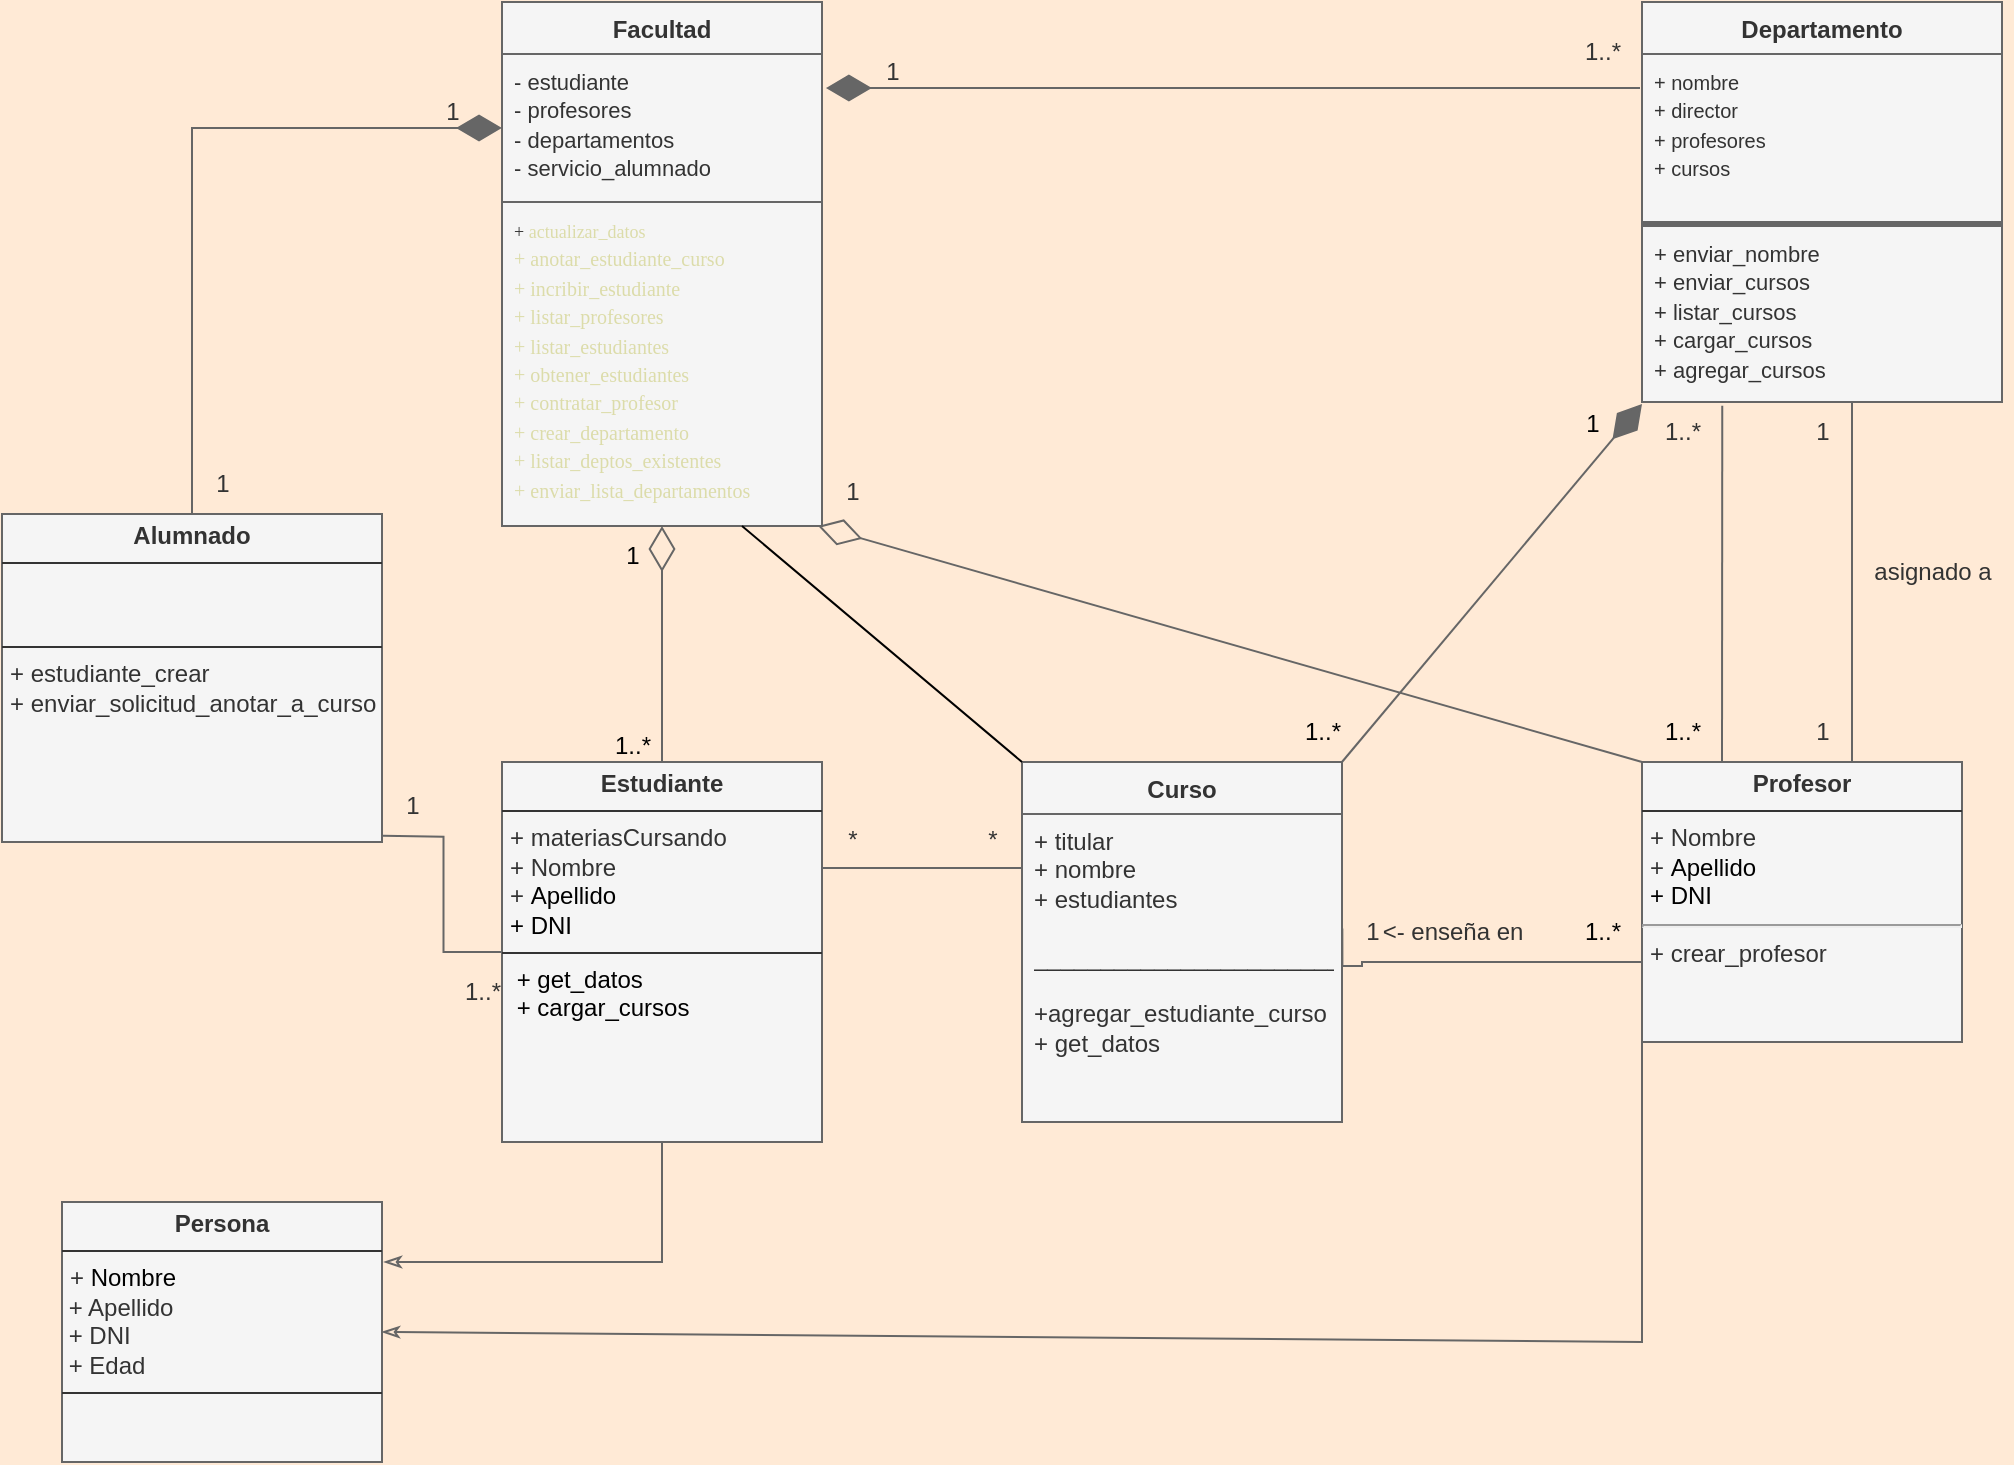 <mxfile>
    <diagram name="Página-1" id="VECuZfFfxexBOpo8IrGG">
        <mxGraphModel dx="1180" dy="341" grid="1" gridSize="10" guides="1" tooltips="1" connect="1" arrows="1" fold="1" page="1" pageScale="1" pageWidth="827" pageHeight="1169" background="#FFEAD6" math="0" shadow="0">
            <root>
                <mxCell id="0"/>
                <mxCell id="1" parent="0"/>
                <mxCell id="CfMO7Ov9Iw6Pn5QhPl2v-24" style="edgeStyle=orthogonalEdgeStyle;rounded=0;orthogonalLoop=1;jettySize=auto;html=1;entryX=0;entryY=0.5;entryDx=0;entryDy=0;startArrow=none;startFill=0;endArrow=none;fillColor=#f5f5f5;strokeColor=#666666;exitX=1.001;exitY=0.372;exitDx=0;exitDy=0;exitPerimeter=0;" parent="1" source="YeF2VasII4Bk6o8nPMnh-45" edge="1">
                    <mxGeometry relative="1" as="geometry">
                        <mxPoint x="279.04" y="731.52" as="targetPoint"/>
                        <mxPoint x="70" y="732" as="sourcePoint"/>
                        <Array as="points">
                            <mxPoint x="90" y="732"/>
                            <mxPoint x="90" y="730"/>
                            <mxPoint x="279" y="730"/>
                        </Array>
                    </mxGeometry>
                </mxCell>
                <mxCell id="YeF2VasII4Bk6o8nPMnh-25" value="&amp;lt;- enseña en" style="text;html=1;align=center;verticalAlign=middle;resizable=0;points=[];autosize=1;fillColor=none;fontColor=#333333;strokeColor=none;" parent="1" vertex="1">
                    <mxGeometry x="90" y="700" width="90" height="30" as="geometry"/>
                </mxCell>
                <mxCell id="YeF2VasII4Bk6o8nPMnh-26" value="asignado a" style="text;html=1;align=center;verticalAlign=middle;resizable=0;points=[];autosize=1;fillColor=none;fontColor=#333333;strokeColor=none;" parent="1" vertex="1">
                    <mxGeometry x="335" y="520" width="80" height="30" as="geometry"/>
                </mxCell>
                <mxCell id="YeF2VasII4Bk6o8nPMnh-32" value="Departamento" style="swimlane;fontStyle=1;align=center;verticalAlign=top;childLayout=stackLayout;horizontal=1;startSize=26;horizontalStack=0;resizeParent=1;resizeParentMax=0;resizeLast=0;collapsible=1;marginBottom=0;whiteSpace=wrap;html=1;fillColor=#f5f5f5;fontColor=#333333;strokeColor=#666666;" parent="1" vertex="1">
                    <mxGeometry x="230" y="250" width="180" height="200" as="geometry"/>
                </mxCell>
                <mxCell id="YeF2VasII4Bk6o8nPMnh-33" value="&lt;font size=&quot;1&quot;&gt;+ nombre&lt;/font&gt;&lt;div&gt;&lt;font size=&quot;1&quot;&gt;+ director&lt;/font&gt;&lt;/div&gt;&lt;div&gt;&lt;font size=&quot;1&quot;&gt;+ profesores&lt;/font&gt;&lt;/div&gt;&lt;div&gt;&lt;font size=&quot;1&quot;&gt;+ cursos&lt;/font&gt;&lt;/div&gt;" style="text;align=left;verticalAlign=top;spacingLeft=4;spacingRight=4;overflow=hidden;rotatable=0;points=[[0,0.5],[1,0.5]];portConstraint=eastwest;whiteSpace=wrap;html=1;fillColor=#f5f5f5;fontColor=#333333;strokeColor=#666666;" parent="YeF2VasII4Bk6o8nPMnh-32" vertex="1">
                    <mxGeometry y="26" width="180" height="84" as="geometry"/>
                </mxCell>
                <mxCell id="YeF2VasII4Bk6o8nPMnh-34" value="" style="line;strokeWidth=1;align=left;verticalAlign=middle;spacingTop=-1;spacingLeft=3;spacingRight=3;rotatable=0;labelPosition=right;points=[];portConstraint=eastwest;fillColor=#f5f5f5;fontColor=#333333;strokeColor=#666666;" parent="YeF2VasII4Bk6o8nPMnh-32" vertex="1">
                    <mxGeometry y="110" width="180" height="2" as="geometry"/>
                </mxCell>
                <mxCell id="YeF2VasII4Bk6o8nPMnh-35" value="&lt;div&gt;&lt;font style=&quot;font-size: 11px;&quot;&gt;+ enviar_nombre&lt;/font&gt;&lt;/div&gt;&lt;div&gt;&lt;font style=&quot;font-size: 11px;&quot;&gt;+ enviar_cursos&lt;/font&gt;&lt;/div&gt;&lt;div&gt;&lt;font style=&quot;font-size: 11px;&quot;&gt;+ listar_cursos&lt;/font&gt;&lt;/div&gt;&lt;div&gt;&lt;font style=&quot;font-size: 11px;&quot;&gt;+ cargar_cursos&lt;/font&gt;&lt;/div&gt;&lt;div&gt;&lt;font style=&quot;font-size: 11px;&quot;&gt;+ agregar_cursos&lt;/font&gt;&lt;/div&gt;" style="text;align=left;verticalAlign=top;spacingLeft=4;spacingRight=4;overflow=hidden;rotatable=0;points=[[0,0.5],[1,0.5]];portConstraint=eastwest;whiteSpace=wrap;html=1;fillColor=#f5f5f5;fontColor=#333333;strokeColor=#666666;" parent="YeF2VasII4Bk6o8nPMnh-32" vertex="1">
                    <mxGeometry y="112" width="180" height="88" as="geometry"/>
                </mxCell>
                <mxCell id="YeF2VasII4Bk6o8nPMnh-44" value="Curso&lt;div&gt;&lt;br&gt;&lt;/div&gt;" style="swimlane;fontStyle=1;align=center;verticalAlign=top;childLayout=stackLayout;horizontal=1;startSize=26;horizontalStack=0;resizeParent=1;resizeParentMax=0;resizeLast=0;collapsible=1;marginBottom=0;whiteSpace=wrap;html=1;fillColor=#f5f5f5;fontColor=#333333;strokeColor=#666666;" parent="1" vertex="1">
                    <mxGeometry x="-80" y="630" width="160" height="180" as="geometry">
                        <mxRectangle x="190" y="440" width="110" height="30" as="alternateBounds"/>
                    </mxGeometry>
                </mxCell>
                <mxCell id="5" value="" style="endArrow=none;html=1;" parent="YeF2VasII4Bk6o8nPMnh-44" target="YeF2VasII4Bk6o8nPMnh-45" edge="1">
                    <mxGeometry width="50" height="50" relative="1" as="geometry">
                        <mxPoint x="30" y="140" as="sourcePoint"/>
                        <mxPoint x="80" y="90" as="targetPoint"/>
                    </mxGeometry>
                </mxCell>
                <mxCell id="YeF2VasII4Bk6o8nPMnh-45" value="&lt;div&gt;&lt;span style=&quot;background-color: transparent;&quot;&gt;+ titular&lt;/span&gt;&lt;/div&gt;&lt;div&gt;+ nombre&lt;/div&gt;&lt;div&gt;+ estudiantes&lt;/div&gt;&lt;div&gt;&lt;br&gt;&lt;/div&gt;&lt;div&gt;_______________________&lt;/div&gt;&lt;div&gt;&lt;br&gt;&lt;/div&gt;&lt;div&gt;&lt;span style=&quot;background-color: transparent;&quot;&gt;+agregar_estu&lt;/span&gt;&lt;span style=&quot;background-color: transparent;&quot;&gt;diante_curso&lt;/span&gt;&lt;/div&gt;&lt;div&gt;+ get_datos&lt;/div&gt;" style="text;align=left;verticalAlign=top;spacingLeft=4;spacingRight=4;overflow=hidden;rotatable=0;points=[[0,0.5],[1,0.5]];portConstraint=eastwest;whiteSpace=wrap;html=1;fillColor=#f5f5f5;fontColor=#333333;strokeColor=#666666;strokeWidth=1;rounded=0;glass=0;shadow=0;" parent="YeF2VasII4Bk6o8nPMnh-44" vertex="1">
                    <mxGeometry y="26" width="160" height="154" as="geometry"/>
                </mxCell>
                <mxCell id="YeF2VasII4Bk6o8nPMnh-48" style="edgeStyle=orthogonalEdgeStyle;rounded=0;orthogonalLoop=1;jettySize=auto;html=1;exitX=1;exitY=0.5;exitDx=0;exitDy=0;entryX=0;entryY=0.5;entryDx=0;entryDy=0;endArrow=none;startFill=0;fillColor=#f5f5f5;strokeColor=#666666;" parent="1" target="YeF2VasII4Bk6o8nPMnh-45" edge="1">
                    <mxGeometry relative="1" as="geometry">
                        <Array as="points">
                            <mxPoint x="-80" y="683"/>
                        </Array>
                        <mxPoint x="-180" y="708" as="sourcePoint"/>
                    </mxGeometry>
                </mxCell>
                <mxCell id="CfMO7Ov9Iw6Pn5QhPl2v-46" value="" style="endArrow=diamondThin;endFill=1;endSize=20;html=1;rounded=0;entryX=1.014;entryY=0.269;entryDx=0;entryDy=0;entryPerimeter=0;startArrow=none;startFill=0;fillColor=#f5f5f5;strokeColor=#666666;" parent="1" edge="1">
                    <mxGeometry width="160" relative="1" as="geometry">
                        <mxPoint x="229" y="293" as="sourcePoint"/>
                        <mxPoint x="-178.04" y="292.994" as="targetPoint"/>
                    </mxGeometry>
                </mxCell>
                <mxCell id="YeF2VasII4Bk6o8nPMnh-53" value="Facultad&lt;div&gt;&lt;br&gt;&lt;/div&gt;" style="swimlane;fontStyle=1;align=center;verticalAlign=top;childLayout=stackLayout;horizontal=1;startSize=26;horizontalStack=0;resizeParent=1;resizeParentMax=0;resizeLast=0;collapsible=1;marginBottom=0;whiteSpace=wrap;html=1;fillColor=#f5f5f5;fontColor=#333333;strokeColor=#666666;" parent="1" vertex="1">
                    <mxGeometry x="-340" y="250" width="160" height="262" as="geometry"/>
                </mxCell>
                <mxCell id="YeF2VasII4Bk6o8nPMnh-54" value="&lt;span style=&quot;font-size: 11px;&quot;&gt;- estudiante&lt;/span&gt;&lt;div&gt;&lt;span style=&quot;font-size: 11px;&quot;&gt;- profesores&lt;/span&gt;&lt;/div&gt;&lt;div&gt;&lt;span style=&quot;font-size: 11px;&quot;&gt;- departamentos&lt;/span&gt;&lt;/div&gt;&lt;div&gt;&lt;span style=&quot;font-size: 11px;&quot;&gt;- servicio_alumnado&lt;/span&gt;&lt;/div&gt;" style="text;align=left;verticalAlign=top;spacingLeft=4;spacingRight=4;overflow=hidden;rotatable=0;points=[[0,0.5],[1,0.5]];portConstraint=eastwest;whiteSpace=wrap;html=1;fillColor=#f5f5f5;fontColor=#333333;strokeColor=#666666;" parent="YeF2VasII4Bk6o8nPMnh-53" vertex="1">
                    <mxGeometry y="26" width="160" height="74" as="geometry"/>
                </mxCell>
                <mxCell id="YeF2VasII4Bk6o8nPMnh-55" value="" style="line;strokeWidth=1;align=left;verticalAlign=middle;spacingTop=-1;spacingLeft=3;spacingRight=3;rotatable=0;labelPosition=right;points=[];portConstraint=eastwest;fillColor=#f5f5f5;fontColor=#333333;strokeColor=#666666;" parent="YeF2VasII4Bk6o8nPMnh-53" vertex="1">
                    <mxGeometry y="100" width="160" as="geometry"/>
                </mxCell>
                <mxCell id="YeF2VasII4Bk6o8nPMnh-56" value="&lt;div&gt;&lt;font face=&quot;Tahoma&quot; style=&quot;font-size: 9px;&quot;&gt;+&amp;nbsp;&lt;span style=&quot;color: rgb(220, 220, 170); white-space: pre;&quot;&gt;&lt;font style=&quot;&quot;&gt;actualizar_datos&lt;/font&gt;&lt;/span&gt;&lt;/font&gt;&lt;/div&gt;&lt;div&gt;&lt;span style=&quot;color: rgb(220, 220, 170); white-space: pre;&quot;&gt;&lt;font face=&quot;Tahoma&quot; style=&quot;font-size: 10px;&quot;&gt;+ anotar_estudiante_curso&lt;/font&gt;&lt;/span&gt;&lt;/div&gt;&lt;div&gt;&lt;span style=&quot;color: rgb(220, 220, 170); white-space: pre;&quot;&gt;&lt;font face=&quot;Tahoma&quot; style=&quot;font-size: 10px;&quot;&gt;+ incribir_estudiante&lt;/font&gt;&lt;/span&gt;&lt;/div&gt;&lt;div&gt;&lt;span style=&quot;color: rgb(220, 220, 170); white-space: pre;&quot;&gt;&lt;font face=&quot;Tahoma&quot; style=&quot;font-size: 10px;&quot;&gt;+ listar_profesores&lt;/font&gt;&lt;/span&gt;&lt;/div&gt;&lt;div&gt;&lt;span style=&quot;color: rgb(220, 220, 170); white-space: pre;&quot;&gt;&lt;font face=&quot;Tahoma&quot; style=&quot;font-size: 10px;&quot;&gt;+ listar_estudiantes&lt;/font&gt;&lt;/span&gt;&lt;/div&gt;&lt;div&gt;&lt;span style=&quot;color: rgb(220, 220, 170); white-space: pre;&quot;&gt;&lt;font face=&quot;Tahoma&quot; style=&quot;font-size: 10px;&quot;&gt;+ obtener_estudiantes&lt;/font&gt;&lt;/span&gt;&lt;/div&gt;&lt;div&gt;&lt;span style=&quot;color: rgb(220, 220, 170); white-space: pre;&quot;&gt;&lt;font face=&quot;Tahoma&quot; style=&quot;font-size: 10px;&quot;&gt;+ contratar_profesor&lt;/font&gt;&lt;/span&gt;&lt;/div&gt;&lt;div&gt;&lt;span style=&quot;color: rgb(220, 220, 170); white-space: pre;&quot;&gt;&lt;font face=&quot;Tahoma&quot; style=&quot;font-size: 10px;&quot;&gt;+ crear_departamento&lt;/font&gt;&lt;/span&gt;&lt;/div&gt;&lt;div&gt;&lt;span style=&quot;color: rgb(220, 220, 170); white-space: pre;&quot;&gt;&lt;font face=&quot;Tahoma&quot; style=&quot;font-size: 10px;&quot;&gt;+ listar_deptos_existentes&lt;/font&gt;&lt;/span&gt;&lt;/div&gt;&lt;div&gt;&lt;span style=&quot;color: rgb(220, 220, 170); white-space: pre;&quot;&gt;&lt;font face=&quot;Tahoma&quot; style=&quot;font-size: 10px;&quot;&gt;+ enviar_lista_departamentos&lt;/font&gt;&lt;/span&gt;&lt;/div&gt;&lt;div&gt;&lt;span style=&quot;color: rgb(220, 220, 170); white-space: pre;&quot;&gt;&lt;font face=&quot;Tahoma&quot; style=&quot;font-size: 10px;&quot;&gt;&lt;br&gt;&lt;/font&gt;&lt;/span&gt;&lt;/div&gt;" style="text;align=left;verticalAlign=top;spacingLeft=4;spacingRight=4;overflow=hidden;rotatable=0;points=[[0,0.5],[1,0.5]];portConstraint=eastwest;whiteSpace=wrap;html=1;fillColor=#f5f5f5;fontColor=#333333;strokeColor=#666666;" parent="YeF2VasII4Bk6o8nPMnh-53" vertex="1">
                    <mxGeometry y="100" width="160" height="162" as="geometry"/>
                </mxCell>
                <mxCell id="CfMO7Ov9Iw6Pn5QhPl2v-47" value="" style="endArrow=diamondThin;endFill=1;endSize=20;html=1;rounded=0;exitX=1;exitY=0;exitDx=0;exitDy=0;entryX=0;entryY=1.012;entryDx=0;entryDy=0;entryPerimeter=0;fillColor=#f5f5f5;strokeColor=#666666;" parent="1" source="YeF2VasII4Bk6o8nPMnh-44" target="YeF2VasII4Bk6o8nPMnh-35" edge="1">
                    <mxGeometry width="160" relative="1" as="geometry">
                        <mxPoint x="64" y="434.5" as="sourcePoint"/>
                        <mxPoint x="224" y="434.5" as="targetPoint"/>
                        <Array as="points"/>
                    </mxGeometry>
                </mxCell>
                <mxCell id="CfMO7Ov9Iw6Pn5QhPl2v-48" value="" style="endArrow=diamondThin;endFill=0;endSize=20;html=1;rounded=0;entryX=0.988;entryY=1;entryDx=0;entryDy=0;entryPerimeter=0;fillColor=#f5f5f5;strokeColor=#666666;exitX=0;exitY=0;exitDx=0;exitDy=0;" parent="1" source="Xxl3pkXNStO3PvVo3a0l-6" target="YeF2VasII4Bk6o8nPMnh-56" edge="1">
                    <mxGeometry width="160" relative="1" as="geometry">
                        <mxPoint x="230" y="420" as="sourcePoint"/>
                        <mxPoint x="-170" y="341" as="targetPoint"/>
                    </mxGeometry>
                </mxCell>
                <mxCell id="RUsnCZbkuSlCIbisjI5Q-4" style="edgeStyle=orthogonalEdgeStyle;rounded=0;orthogonalLoop=1;jettySize=auto;html=1;entryX=0;entryY=0.5;entryDx=0;entryDy=0;endArrow=diamondThin;endFill=1;endSize=20;fillColor=#f5f5f5;strokeColor=#666666;" parent="1" source="CfMO7Ov9Iw6Pn5QhPl2v-49" target="YeF2VasII4Bk6o8nPMnh-54" edge="1">
                    <mxGeometry relative="1" as="geometry"/>
                </mxCell>
                <mxCell id="CfMO7Ov9Iw6Pn5QhPl2v-49" value="&lt;p style=&quot;margin:0px;margin-top:4px;text-align:center;&quot;&gt;&lt;b&gt;Alumnado&lt;/b&gt;&lt;/p&gt;&lt;hr size=&quot;1&quot; style=&quot;border-style:solid;&quot;&gt;&lt;p style=&quot;margin:0px;margin-left:4px;&quot;&gt;&lt;br&gt;&lt;/p&gt;&lt;p style=&quot;margin:0px;margin-left:4px;&quot;&gt;&lt;br&gt;&lt;/p&gt;&lt;hr size=&quot;1&quot; style=&quot;border-style:solid;&quot;&gt;&lt;p style=&quot;margin:0px;margin-left:4px;&quot;&gt;&lt;span style=&quot;background-color: transparent;&quot;&gt;+ estudiante_crear&lt;/span&gt;&lt;/p&gt;&lt;p style=&quot;margin:0px;margin-left:4px;&quot;&gt;+ enviar_solicitud_anotar_a_curso&lt;/p&gt;&lt;p style=&quot;margin:0px;margin-left:4px;&quot;&gt;&lt;br&gt;&lt;/p&gt;&lt;p style=&quot;margin:0px;margin-left:4px;&quot;&gt;&lt;br&gt;&lt;/p&gt;" style="verticalAlign=top;align=left;overflow=fill;html=1;whiteSpace=wrap;fillColor=#f5f5f5;fontColor=#333333;strokeColor=#666666;" parent="1" vertex="1">
                    <mxGeometry x="-590" y="506" width="190" height="164" as="geometry"/>
                </mxCell>
                <mxCell id="RUsnCZbkuSlCIbisjI5Q-1" style="edgeStyle=orthogonalEdgeStyle;rounded=0;orthogonalLoop=1;jettySize=auto;html=1;entryX=0.5;entryY=1;entryDx=0;entryDy=0;entryPerimeter=0;endArrow=diamondThin;endFill=0;endSize=20;fillColor=#f5f5f5;strokeColor=#666666;exitX=0.5;exitY=0;exitDx=0;exitDy=0;" parent="1" source="Xxl3pkXNStO3PvVo3a0l-14" target="YeF2VasII4Bk6o8nPMnh-56" edge="1">
                    <mxGeometry relative="1" as="geometry">
                        <mxPoint x="-260" y="530" as="sourcePoint"/>
                    </mxGeometry>
                </mxCell>
                <mxCell id="FNpx_MnlN7FKbDXMtOuo-2" value="" style="endArrow=none;html=1;rounded=0;exitX=0.5;exitY=0;exitDx=0;exitDy=0;fillColor=#f5f5f5;strokeColor=#666666;" parent="1" edge="1">
                    <mxGeometry width="50" height="50" relative="1" as="geometry">
                        <mxPoint x="335" y="630" as="sourcePoint"/>
                        <mxPoint x="335" y="450" as="targetPoint"/>
                        <Array as="points"/>
                    </mxGeometry>
                </mxCell>
                <mxCell id="Xxl3pkXNStO3PvVo3a0l-1" value="&lt;p style=&quot;margin:0px;margin-top:4px;text-align:center;&quot;&gt;&lt;b&gt;Persona&lt;/b&gt;&lt;/p&gt;&lt;hr size=&quot;1&quot; style=&quot;border-style:solid;&quot;&gt;&lt;p style=&quot;margin:0px;margin-left:4px;&quot;&gt;+&amp;nbsp;&lt;span style=&quot;background-color: transparent; color: light-dark(rgb(0, 0, 0), rgb(255, 255, 255));&quot;&gt;Nombre&lt;/span&gt;&lt;/p&gt;&lt;div&gt;&amp;nbsp;+ Apellido&lt;/div&gt;&lt;div&gt;&amp;nbsp;+ DNI&lt;/div&gt;&lt;div&gt;&amp;nbsp;+ Edad&lt;/div&gt;&lt;hr size=&quot;1&quot; style=&quot;border-style:solid;&quot;&gt;&lt;p style=&quot;margin:0px;margin-left:4px;&quot;&gt;&lt;br&gt;&lt;/p&gt;" style="verticalAlign=top;align=left;overflow=fill;html=1;whiteSpace=wrap;fillColor=#f5f5f5;fontColor=#333333;strokeColor=#666666;" parent="1" vertex="1">
                    <mxGeometry x="-560" y="850" width="160" height="130" as="geometry"/>
                </mxCell>
                <mxCell id="Xxl3pkXNStO3PvVo3a0l-3" value="" style="endArrow=none;html=1;rounded=0;startArrow=classicThin;startFill=0;targetPerimeterSpacing=0;exitX=1;exitY=0.5;exitDx=0;exitDy=0;fillColor=#f5f5f5;strokeColor=#666666;entryX=0;entryY=1;entryDx=0;entryDy=0;" parent="1" source="Xxl3pkXNStO3PvVo3a0l-1" target="Xxl3pkXNStO3PvVo3a0l-6" edge="1">
                    <mxGeometry width="50" height="50" relative="1" as="geometry">
                        <mxPoint x="80" y="960" as="sourcePoint"/>
                        <mxPoint x="230" y="910" as="targetPoint"/>
                        <Array as="points">
                            <mxPoint x="230" y="920"/>
                        </Array>
                    </mxGeometry>
                </mxCell>
                <mxCell id="Xxl3pkXNStO3PvVo3a0l-4" value="" style="endArrow=none;html=1;rounded=0;startArrow=classicThin;startFill=0;fillColor=#f5f5f5;strokeColor=#666666;entryX=0.5;entryY=1;entryDx=0;entryDy=0;" parent="1" target="Xxl3pkXNStO3PvVo3a0l-14" edge="1">
                    <mxGeometry width="50" height="50" relative="1" as="geometry">
                        <mxPoint x="-399" y="880" as="sourcePoint"/>
                        <mxPoint x="-260" y="880" as="targetPoint"/>
                        <Array as="points">
                            <mxPoint x="-260" y="880"/>
                        </Array>
                    </mxGeometry>
                </mxCell>
                <mxCell id="Xxl3pkXNStO3PvVo3a0l-6" value="&lt;p style=&quot;margin:0px;margin-top:4px;text-align:center;&quot;&gt;&lt;b&gt;Profesor&lt;/b&gt;&lt;/p&gt;&lt;hr size=&quot;1&quot; style=&quot;border-style:solid;&quot;&gt;&lt;p style=&quot;margin:0px;margin-left:4px;&quot;&gt;&lt;span style=&quot;background-color: transparent;&quot;&gt;+ Nombre&lt;/span&gt;&lt;/p&gt;&lt;p style=&quot;margin: 0px 0px 0px 4px;&quot;&gt;+&amp;nbsp;&lt;span style=&quot;text-align: center; background-color: transparent; color: light-dark(rgb(0, 0, 0), rgb(255, 255, 255));&quot;&gt;Apellido&lt;/span&gt;&lt;/p&gt;&lt;p style=&quot;margin: 0px 0px 0px 4px;&quot;&gt;&lt;span style=&quot;text-align: center; background-color: transparent; color: light-dark(rgb(0, 0, 0), rgb(255, 255, 255));&quot;&gt;+ DNI&lt;/span&gt;&lt;/p&gt;&lt;hr&gt;&lt;p style=&quot;margin:0px;margin-left:4px;&quot;&gt;+ crear_profesor&lt;/p&gt;" style="verticalAlign=top;align=left;overflow=fill;html=1;whiteSpace=wrap;fillColor=#f5f5f5;fontColor=#333333;strokeColor=#666666;" parent="1" vertex="1">
                    <mxGeometry x="230" y="630" width="160" height="140" as="geometry"/>
                </mxCell>
                <mxCell id="G8fqVGyP99TmZrWw0s2F-1" style="edgeStyle=orthogonalEdgeStyle;rounded=0;orthogonalLoop=1;jettySize=auto;html=1;entryX=1.003;entryY=0.912;entryDx=0;entryDy=0;entryPerimeter=0;endArrow=none;startFill=0;startArrow=none;endFill=1;fillColor=#f5f5f5;strokeColor=#666666;" parent="1" source="Xxl3pkXNStO3PvVo3a0l-14" edge="1">
                    <mxGeometry relative="1" as="geometry">
                        <mxPoint x="-399.52" y="666.928" as="targetPoint"/>
                    </mxGeometry>
                </mxCell>
                <mxCell id="Xxl3pkXNStO3PvVo3a0l-14" value="&lt;p style=&quot;margin:0px;margin-top:4px;text-align:center;&quot;&gt;&lt;b&gt;Estudiante&lt;/b&gt;&lt;/p&gt;&lt;hr size=&quot;1&quot; style=&quot;border-style:solid;&quot;&gt;&lt;p style=&quot;margin:0px;margin-left:4px;&quot;&gt;+ materiasCursando&lt;/p&gt;&lt;p style=&quot;margin: 0px 0px 0px 4px;&quot;&gt;+ Nombre&lt;/p&gt;&lt;p style=&quot;margin: 0px 0px 0px 4px;&quot;&gt;+&amp;nbsp;&lt;span style=&quot;text-align: center; background-color: transparent; color: light-dark(rgb(0, 0, 0), rgb(255, 255, 255));&quot;&gt;Apellido&lt;/span&gt;&lt;/p&gt;&lt;p style=&quot;margin: 0px 0px 0px 4px;&quot;&gt;&lt;span style=&quot;text-align: center; background-color: transparent; color: light-dark(rgb(0, 0, 0), rgb(255, 255, 255));&quot;&gt;+ DNI&lt;/span&gt;&lt;/p&gt;&lt;hr size=&quot;1&quot; style=&quot;border-style:solid;&quot;&gt;&lt;p style=&quot;margin:0px;margin-left:4px;&quot;&gt;&lt;span style=&quot;background-color: transparent; color: light-dark(rgb(0, 0, 0), rgb(255, 255, 255));&quot;&gt;&amp;nbsp;+ get_datos&lt;/span&gt;&lt;/p&gt;&lt;p style=&quot;margin:0px;margin-left:4px;&quot;&gt;&lt;span style=&quot;background-color: transparent; color: light-dark(rgb(0, 0, 0), rgb(255, 255, 255));&quot;&gt;&amp;nbsp;+ cargar_cursos&lt;/span&gt;&lt;/p&gt;" style="verticalAlign=top;align=left;overflow=fill;html=1;whiteSpace=wrap;fillColor=#f5f5f5;fontColor=#333333;strokeColor=#666666;" parent="1" vertex="1">
                    <mxGeometry x="-340" y="630" width="160" height="190" as="geometry"/>
                </mxCell>
                <mxCell id="SxYlm2iQKeeMsEHb3vlX-1" value="1..*" style="text;html=1;align=center;verticalAlign=middle;resizable=0;points=[];autosize=1;strokeColor=none;fillColor=none;fontColor=#333333;" parent="1" vertex="1">
                    <mxGeometry x="190" y="260" width="40" height="30" as="geometry"/>
                </mxCell>
                <mxCell id="SxYlm2iQKeeMsEHb3vlX-2" value="1" style="text;html=1;align=center;verticalAlign=middle;resizable=0;points=[];autosize=1;strokeColor=none;fillColor=none;fontColor=#333333;" parent="1" vertex="1">
                    <mxGeometry x="-160" y="270" width="30" height="30" as="geometry"/>
                </mxCell>
                <mxCell id="SxYlm2iQKeeMsEHb3vlX-3" value="1" style="text;html=1;align=center;verticalAlign=middle;resizable=0;points=[];autosize=1;strokeColor=none;fillColor=none;fontColor=#333333;" parent="1" vertex="1">
                    <mxGeometry x="80" y="700" width="30" height="30" as="geometry"/>
                </mxCell>
                <mxCell id="SxYlm2iQKeeMsEHb3vlX-4" value="1..*" style="text;html=1;align=center;verticalAlign=middle;resizable=0;points=[];autosize=1;" parent="1" vertex="1">
                    <mxGeometry x="190" y="700" width="40" height="30" as="geometry"/>
                </mxCell>
                <mxCell id="SxYlm2iQKeeMsEHb3vlX-5" value="*" style="text;html=1;align=center;verticalAlign=middle;resizable=0;points=[];autosize=1;strokeColor=none;fillColor=none;fontColor=#333333;" parent="1" vertex="1">
                    <mxGeometry x="-180" y="654" width="30" height="30" as="geometry"/>
                </mxCell>
                <mxCell id="SxYlm2iQKeeMsEHb3vlX-6" value="*" style="text;html=1;align=center;verticalAlign=middle;resizable=0;points=[];autosize=1;strokeColor=none;fillColor=none;fontColor=#333333;" parent="1" vertex="1">
                    <mxGeometry x="-110" y="654" width="30" height="30" as="geometry"/>
                </mxCell>
                <mxCell id="SxYlm2iQKeeMsEHb3vlX-7" value="1" style="text;html=1;align=center;verticalAlign=middle;resizable=0;points=[];autosize=1;strokeColor=none;fillColor=none;fontColor=#333333;" parent="1" vertex="1">
                    <mxGeometry x="-400" y="637" width="30" height="30" as="geometry"/>
                </mxCell>
                <mxCell id="SxYlm2iQKeeMsEHb3vlX-8" value="1..*" style="text;html=1;align=center;verticalAlign=middle;resizable=0;points=[];autosize=1;strokeColor=none;fillColor=none;fontColor=#333333;" parent="1" vertex="1">
                    <mxGeometry x="-370" y="730" width="40" height="30" as="geometry"/>
                </mxCell>
                <mxCell id="SxYlm2iQKeeMsEHb3vlX-9" value="1" style="text;html=1;align=center;verticalAlign=middle;resizable=0;points=[];autosize=1;strokeColor=none;fillColor=none;fontColor=#333333;" parent="1" vertex="1">
                    <mxGeometry x="-380" y="290" width="30" height="30" as="geometry"/>
                </mxCell>
                <mxCell id="SxYlm2iQKeeMsEHb3vlX-10" value="1" style="text;html=1;align=center;verticalAlign=middle;resizable=0;points=[];autosize=1;strokeColor=none;fillColor=none;fontColor=#333333;" parent="1" vertex="1">
                    <mxGeometry x="-495" y="476" width="30" height="30" as="geometry"/>
                </mxCell>
                <mxCell id="SxYlm2iQKeeMsEHb3vlX-14" value="1..*" style="text;html=1;align=center;verticalAlign=middle;resizable=0;points=[];autosize=1;strokeColor=none;fillColor=none;fontColor=#333333;" parent="1" vertex="1">
                    <mxGeometry x="230" y="450" width="40" height="30" as="geometry"/>
                </mxCell>
                <mxCell id="SxYlm2iQKeeMsEHb3vlX-15" value="1..*" style="text;html=1;align=center;verticalAlign=middle;resizable=0;points=[];autosize=1;" parent="1" vertex="1">
                    <mxGeometry x="230" y="600" width="40" height="30" as="geometry"/>
                </mxCell>
                <mxCell id="SxYlm2iQKeeMsEHb3vlX-16" value="1" style="text;html=1;align=center;verticalAlign=middle;resizable=0;points=[];autosize=1;strokeColor=none;fillColor=none;fontColor=#333333;" parent="1" vertex="1">
                    <mxGeometry x="305" y="600" width="30" height="30" as="geometry"/>
                </mxCell>
                <mxCell id="SxYlm2iQKeeMsEHb3vlX-18" value="1" style="text;html=1;align=center;verticalAlign=middle;resizable=0;points=[];autosize=1;strokeColor=none;fillColor=none;fontColor=#333333;" parent="1" vertex="1">
                    <mxGeometry x="-180" y="480" width="30" height="30" as="geometry"/>
                </mxCell>
                <mxCell id="SxYlm2iQKeeMsEHb3vlX-19" value="1..*" style="text;html=1;align=center;verticalAlign=middle;resizable=0;points=[];autosize=1;" parent="1" vertex="1">
                    <mxGeometry x="50" y="600" width="40" height="30" as="geometry"/>
                </mxCell>
                <mxCell id="2" value="" style="endArrow=none;html=1;rounded=0;exitX=0.25;exitY=0;exitDx=0;exitDy=0;fillColor=#f5f5f5;strokeColor=#666666;entryX=0.223;entryY=1.021;entryDx=0;entryDy=0;entryPerimeter=0;" parent="1" source="Xxl3pkXNStO3PvVo3a0l-6" target="YeF2VasII4Bk6o8nPMnh-35" edge="1">
                    <mxGeometry width="50" height="50" relative="1" as="geometry">
                        <mxPoint x="270" y="630" as="sourcePoint"/>
                        <mxPoint x="311" y="430" as="targetPoint"/>
                    </mxGeometry>
                </mxCell>
                <mxCell id="SxYlm2iQKeeMsEHb3vlX-17" value="1" style="text;html=1;align=center;verticalAlign=middle;resizable=0;points=[];autosize=1;strokeColor=none;fillColor=none;fontColor=#333333;" parent="1" vertex="1">
                    <mxGeometry x="305" y="450" width="30" height="30" as="geometry"/>
                </mxCell>
                <mxCell id="3" value="" style="endArrow=none;html=1;exitX=0.75;exitY=1;exitDx=0;exitDy=0;entryX=0;entryY=0;entryDx=0;entryDy=0;strokeWidth=1;" parent="1" source="YeF2VasII4Bk6o8nPMnh-53" target="YeF2VasII4Bk6o8nPMnh-44" edge="1">
                    <mxGeometry width="50" height="50" relative="1" as="geometry">
                        <mxPoint x="-190" y="594" as="sourcePoint"/>
                        <mxPoint x="-30" y="594" as="targetPoint"/>
                    </mxGeometry>
                </mxCell>
                <mxCell id="7" value="1" style="text;html=1;align=center;verticalAlign=middle;resizable=0;points=[];autosize=1;strokeColor=none;fillColor=none;" parent="1" vertex="1">
                    <mxGeometry x="-290" y="512" width="30" height="30" as="geometry"/>
                </mxCell>
                <mxCell id="8" value="1..*" style="text;html=1;align=center;verticalAlign=middle;resizable=0;points=[];autosize=1;strokeColor=none;fillColor=none;" parent="1" vertex="1">
                    <mxGeometry x="-295" y="607" width="40" height="30" as="geometry"/>
                </mxCell>
                <mxCell id="9" value="1" style="text;html=1;align=center;verticalAlign=middle;resizable=0;points=[];autosize=1;strokeColor=none;fillColor=none;" parent="1" vertex="1">
                    <mxGeometry x="190" y="446" width="30" height="30" as="geometry"/>
                </mxCell>
            </root>
        </mxGraphModel>
    </diagram>
</mxfile>